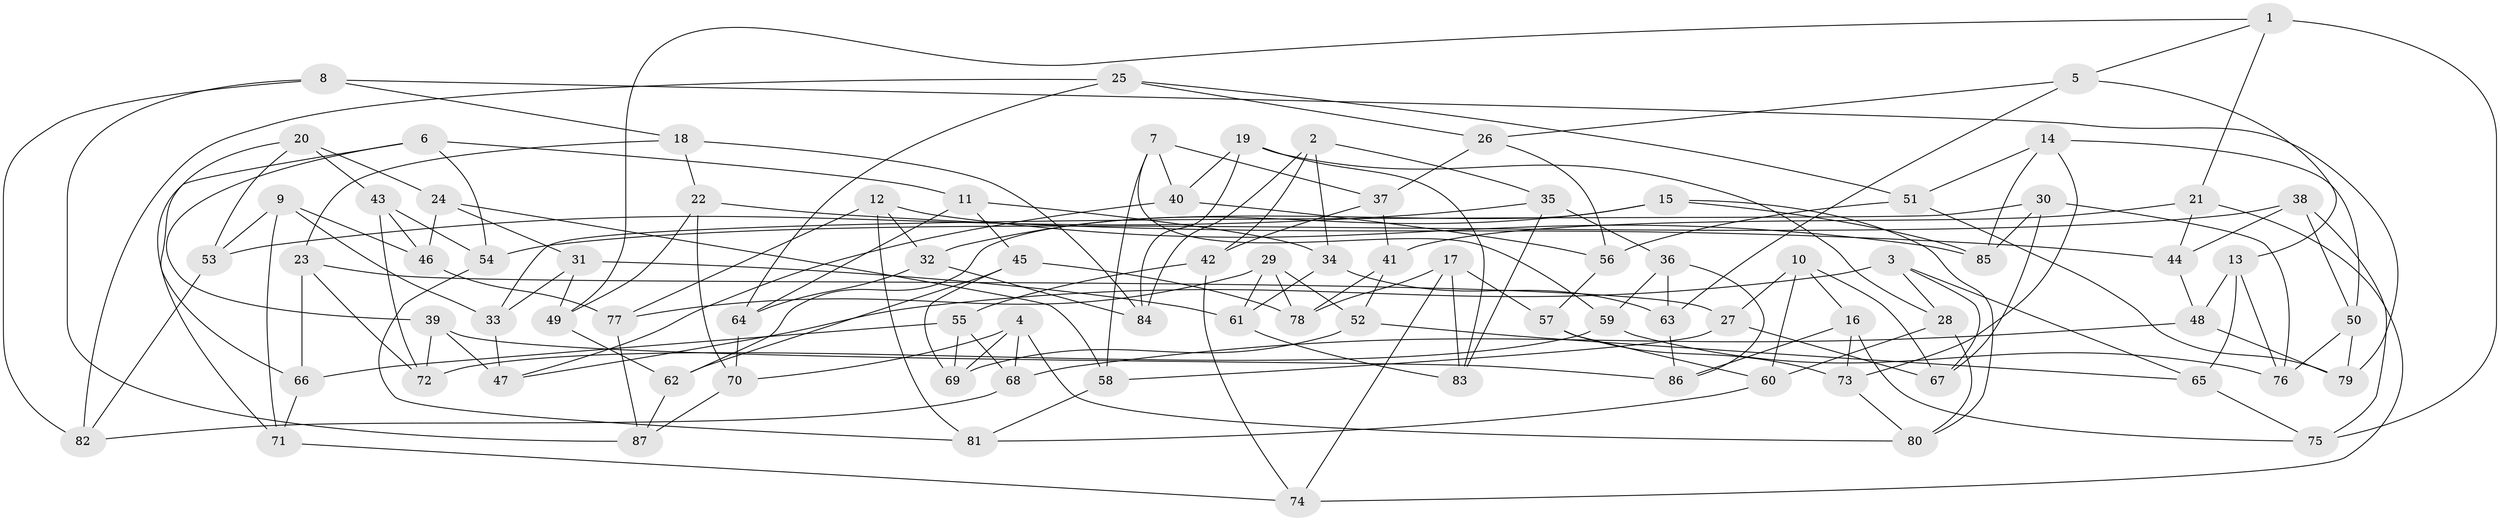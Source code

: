 // Generated by graph-tools (version 1.1) at 2025/50/03/09/25 03:50:54]
// undirected, 87 vertices, 174 edges
graph export_dot {
graph [start="1"]
  node [color=gray90,style=filled];
  1;
  2;
  3;
  4;
  5;
  6;
  7;
  8;
  9;
  10;
  11;
  12;
  13;
  14;
  15;
  16;
  17;
  18;
  19;
  20;
  21;
  22;
  23;
  24;
  25;
  26;
  27;
  28;
  29;
  30;
  31;
  32;
  33;
  34;
  35;
  36;
  37;
  38;
  39;
  40;
  41;
  42;
  43;
  44;
  45;
  46;
  47;
  48;
  49;
  50;
  51;
  52;
  53;
  54;
  55;
  56;
  57;
  58;
  59;
  60;
  61;
  62;
  63;
  64;
  65;
  66;
  67;
  68;
  69;
  70;
  71;
  72;
  73;
  74;
  75;
  76;
  77;
  78;
  79;
  80;
  81;
  82;
  83;
  84;
  85;
  86;
  87;
  1 -- 21;
  1 -- 5;
  1 -- 49;
  1 -- 75;
  2 -- 42;
  2 -- 35;
  2 -- 84;
  2 -- 34;
  3 -- 47;
  3 -- 67;
  3 -- 65;
  3 -- 28;
  4 -- 70;
  4 -- 80;
  4 -- 68;
  4 -- 69;
  5 -- 26;
  5 -- 13;
  5 -- 63;
  6 -- 39;
  6 -- 71;
  6 -- 11;
  6 -- 54;
  7 -- 37;
  7 -- 59;
  7 -- 40;
  7 -- 58;
  8 -- 87;
  8 -- 82;
  8 -- 79;
  8 -- 18;
  9 -- 46;
  9 -- 53;
  9 -- 71;
  9 -- 33;
  10 -- 16;
  10 -- 60;
  10 -- 67;
  10 -- 27;
  11 -- 64;
  11 -- 34;
  11 -- 45;
  12 -- 32;
  12 -- 77;
  12 -- 85;
  12 -- 81;
  13 -- 76;
  13 -- 65;
  13 -- 48;
  14 -- 50;
  14 -- 85;
  14 -- 73;
  14 -- 51;
  15 -- 32;
  15 -- 80;
  15 -- 62;
  15 -- 85;
  16 -- 75;
  16 -- 86;
  16 -- 73;
  17 -- 83;
  17 -- 78;
  17 -- 74;
  17 -- 57;
  18 -- 22;
  18 -- 23;
  18 -- 84;
  19 -- 84;
  19 -- 40;
  19 -- 28;
  19 -- 83;
  20 -- 66;
  20 -- 24;
  20 -- 53;
  20 -- 43;
  21 -- 41;
  21 -- 74;
  21 -- 44;
  22 -- 44;
  22 -- 49;
  22 -- 70;
  23 -- 72;
  23 -- 66;
  23 -- 27;
  24 -- 58;
  24 -- 46;
  24 -- 31;
  25 -- 51;
  25 -- 26;
  25 -- 82;
  25 -- 64;
  26 -- 56;
  26 -- 37;
  27 -- 58;
  27 -- 67;
  28 -- 80;
  28 -- 60;
  29 -- 52;
  29 -- 61;
  29 -- 78;
  29 -- 77;
  30 -- 33;
  30 -- 76;
  30 -- 85;
  30 -- 67;
  31 -- 49;
  31 -- 33;
  31 -- 61;
  32 -- 84;
  32 -- 64;
  33 -- 47;
  34 -- 61;
  34 -- 63;
  35 -- 36;
  35 -- 53;
  35 -- 83;
  36 -- 86;
  36 -- 63;
  36 -- 59;
  37 -- 42;
  37 -- 41;
  38 -- 54;
  38 -- 75;
  38 -- 44;
  38 -- 50;
  39 -- 86;
  39 -- 72;
  39 -- 47;
  40 -- 56;
  40 -- 47;
  41 -- 78;
  41 -- 52;
  42 -- 74;
  42 -- 55;
  43 -- 72;
  43 -- 46;
  43 -- 54;
  44 -- 48;
  45 -- 78;
  45 -- 69;
  45 -- 62;
  46 -- 77;
  48 -- 79;
  48 -- 68;
  49 -- 62;
  50 -- 76;
  50 -- 79;
  51 -- 56;
  51 -- 79;
  52 -- 65;
  52 -- 69;
  53 -- 82;
  54 -- 81;
  55 -- 68;
  55 -- 66;
  55 -- 69;
  56 -- 57;
  57 -- 73;
  57 -- 60;
  58 -- 81;
  59 -- 72;
  59 -- 76;
  60 -- 81;
  61 -- 83;
  62 -- 87;
  63 -- 86;
  64 -- 70;
  65 -- 75;
  66 -- 71;
  68 -- 82;
  70 -- 87;
  71 -- 74;
  73 -- 80;
  77 -- 87;
}
